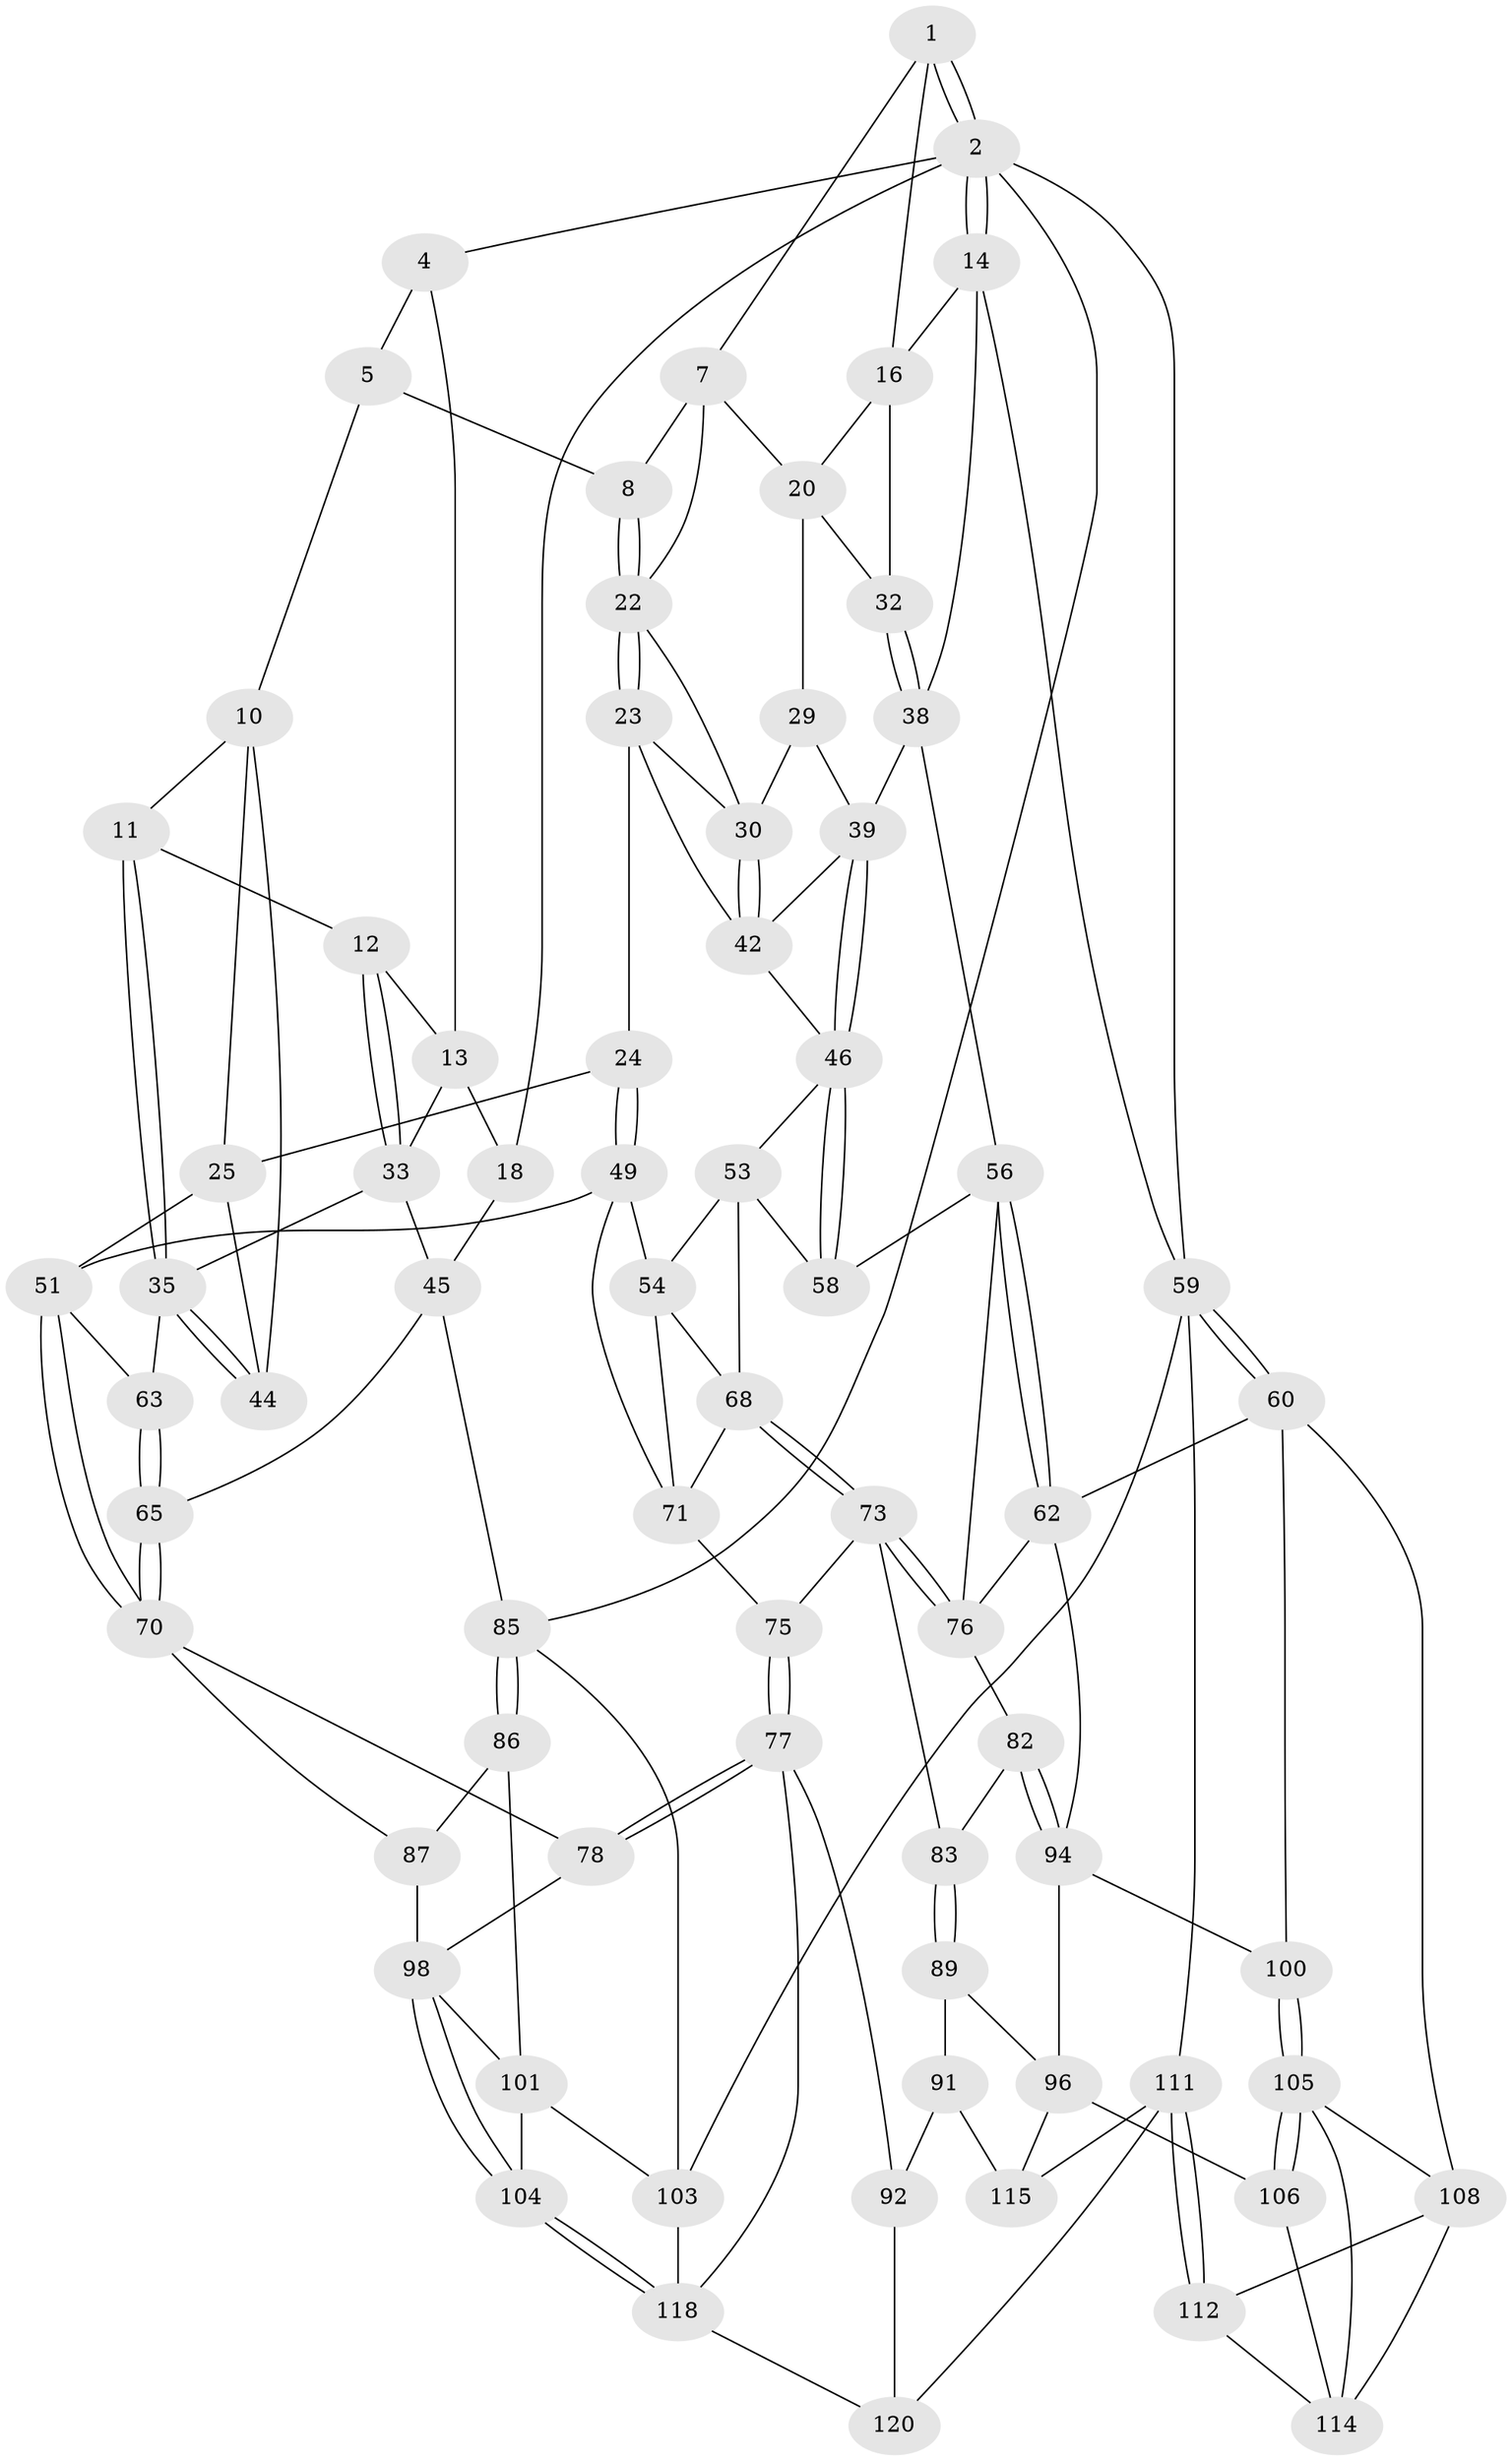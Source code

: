 // original degree distribution, {3: 0.024390243902439025, 6: 0.22764227642276422, 4: 0.23577235772357724, 5: 0.5121951219512195}
// Generated by graph-tools (version 1.1) at 2025/11/02/27/25 16:11:54]
// undirected, 72 vertices, 160 edges
graph export_dot {
graph [start="1"]
  node [color=gray90,style=filled];
  1 [pos="+0.7264807592668686+0",super="+6"];
  2 [pos="+1+0",super="+3"];
  4 [pos="+0.2126123570731121+0"];
  5 [pos="+0.31365013146905113+0",super="+9"];
  7 [pos="+0.6845282661826818+0.022943937476610242",super="+21"];
  8 [pos="+0.51828065427506+0.10244616287565979"];
  10 [pos="+0.37233869787931845+0.18355187516702026",super="+26"];
  11 [pos="+0.25216569984799597+0.13698866795830011"];
  12 [pos="+0.23081331917677303+0.11476658871237827"];
  13 [pos="+0.2017647225012083+0",super="+19"];
  14 [pos="+1+0.10731686218823144",super="+15"];
  16 [pos="+0.9547099961891488+0.12912616553221154",super="+17"];
  18 [pos="+0+0.21562447218401706"];
  20 [pos="+0.7223834349423127+0.13758051437731128",super="+28"];
  22 [pos="+0.5512342896991123+0.21277674749122175",super="+27"];
  23 [pos="+0.5372070414676214+0.29276091860737324",super="+34"];
  24 [pos="+0.5158373783494012+0.29742918959289566"];
  25 [pos="+0.4552962527672175+0.2971130965991489",super="+48"];
  29 [pos="+0.7344032852206372+0.17910951821087448"];
  30 [pos="+0.6875045195994085+0.22938104068899",super="+31"];
  32 [pos="+0.8319123236208271+0.2111859854055603"];
  33 [pos="+0.0964923700354527+0.2245722924243062",super="+37"];
  35 [pos="+0.22865312206713279+0.3507758290512477",super="+36"];
  38 [pos="+0.8527255209655202+0.320885413786547",super="+41"];
  39 [pos="+0.7782530701878679+0.3347912679286088",super="+40"];
  42 [pos="+0.6673481516021067+0.2974127874693325",super="+43"];
  44 [pos="+0.27111119199417627+0.3329589849602249"];
  45 [pos="+0+0.4899692892876109",super="+67"];
  46 [pos="+0.765982417145724+0.35543412200278884",super="+47"];
  49 [pos="+0.49003649748847294+0.4625961758594689",super="+50"];
  51 [pos="+0.41120737637111326+0.5080282721420877",super="+52"];
  53 [pos="+0.612133442719977+0.39352238040720566",super="+64"];
  54 [pos="+0.5929234417105219+0.42974602145466995",super="+55"];
  56 [pos="+0.9666648974528492+0.5513302710628035",super="+57"];
  58 [pos="+0.7393458319314661+0.44204586726152734"];
  59 [pos="+1+0.5874852665437613",super="+110"];
  60 [pos="+1+0.5918541278625998",super="+61"];
  62 [pos="+0.9878635454704031+0.568595351656369",super="+80"];
  63 [pos="+0.22023414109432454+0.383157262694581"];
  65 [pos="+0.2589578785069665+0.5404887931180351",super="+66"];
  68 [pos="+0.6240346108952339+0.5203864030453085",super="+69"];
  70 [pos="+0.2760745231299801+0.5495380023377947",super="+79"];
  71 [pos="+0.556864278869126+0.507620844957952",super="+72"];
  73 [pos="+0.6365820260369273+0.5864644263040413",super="+74"];
  75 [pos="+0.5298268927948877+0.622814054165215"];
  76 [pos="+0.6722119026081653+0.5838396202785578",super="+81"];
  77 [pos="+0.4259549533492131+0.7871329603681829",super="+93"];
  78 [pos="+0.3122750060283766+0.6741634128616126"];
  82 [pos="+0.758734071791438+0.6871295074710734"];
  83 [pos="+0.7576772514914082+0.6875094576513671",super="+84"];
  85 [pos="+0+0.6099409229579302",super="+97"];
  86 [pos="+0.027802149660992086+0.7137554331368586"];
  87 [pos="+0.16978795371816685+0.6091008816579794",super="+88"];
  89 [pos="+0.6355324081956789+0.7820688959633855",super="+90"];
  91 [pos="+0.603916818422167+0.8076601991013914",super="+116"];
  92 [pos="+0.5858129088273161+0.8106585552226816",super="+117"];
  94 [pos="+0.7696377546841834+0.6912099183368853",super="+95"];
  96 [pos="+0.6672701584259596+0.8099422652068436",super="+107"];
  98 [pos="+0.18667088419042582+0.8121237303673873",super="+99"];
  100 [pos="+0.803081872920453+0.7962336925513988"];
  101 [pos="+0.07479419099870066+0.7533053929800411",super="+102"];
  103 [pos="+0+0.9034987561652805",super="+123"];
  104 [pos="+0.24052327416357416+0.9600875719061152"];
  105 [pos="+0.8095799111281281+0.8371731969680435",super="+109"];
  106 [pos="+0.7778424032886915+0.8902616959473001"];
  108 [pos="+1+0.6670364792975756",super="+113"];
  111 [pos="+1+1",super="+122"];
  112 [pos="+1+1"];
  114 [pos="+0.9378446453349985+0.8866768527470075",super="+119"];
  115 [pos="+0.73402841245725+0.9400389400303658"];
  118 [pos="+0.3261130236865041+1",super="+121"];
  120 [pos="+0.42971207429569197+1"];
  1 -- 2;
  1 -- 2;
  1 -- 16;
  1 -- 7;
  2 -- 14;
  2 -- 14;
  2 -- 18;
  2 -- 4;
  2 -- 85;
  2 -- 59;
  4 -- 5;
  4 -- 13;
  5 -- 8;
  5 -- 10;
  7 -- 8;
  7 -- 20;
  7 -- 22;
  8 -- 22;
  8 -- 22;
  10 -- 11;
  10 -- 25;
  10 -- 44;
  11 -- 12;
  11 -- 35;
  11 -- 35;
  12 -- 13;
  12 -- 33;
  12 -- 33;
  13 -- 33;
  13 -- 18;
  14 -- 59;
  14 -- 16;
  14 -- 38;
  16 -- 32;
  16 -- 20;
  18 -- 45;
  20 -- 32;
  20 -- 29;
  22 -- 23;
  22 -- 23;
  22 -- 30;
  23 -- 24;
  23 -- 42;
  23 -- 30;
  24 -- 25;
  24 -- 49;
  24 -- 49;
  25 -- 51;
  25 -- 44;
  29 -- 30;
  29 -- 39;
  30 -- 42;
  30 -- 42;
  32 -- 38;
  32 -- 38;
  33 -- 35;
  33 -- 45;
  35 -- 44;
  35 -- 44;
  35 -- 63;
  38 -- 39;
  38 -- 56;
  39 -- 46;
  39 -- 46;
  39 -- 42;
  42 -- 46;
  45 -- 85;
  45 -- 65;
  46 -- 58;
  46 -- 58;
  46 -- 53;
  49 -- 51;
  49 -- 54;
  49 -- 71;
  51 -- 70;
  51 -- 70;
  51 -- 63;
  53 -- 54;
  53 -- 58;
  53 -- 68;
  54 -- 68;
  54 -- 71;
  56 -- 62;
  56 -- 62;
  56 -- 58;
  56 -- 76;
  59 -- 60;
  59 -- 60;
  59 -- 111;
  59 -- 103;
  60 -- 108;
  60 -- 100;
  60 -- 62;
  62 -- 94;
  62 -- 76;
  63 -- 65;
  63 -- 65;
  65 -- 70;
  65 -- 70;
  68 -- 73;
  68 -- 73;
  68 -- 71;
  70 -- 78;
  70 -- 87;
  71 -- 75;
  73 -- 76;
  73 -- 76;
  73 -- 75;
  73 -- 83;
  75 -- 77;
  75 -- 77;
  76 -- 82;
  77 -- 78;
  77 -- 78;
  77 -- 92;
  77 -- 118;
  78 -- 98;
  82 -- 83;
  82 -- 94;
  82 -- 94;
  83 -- 89 [weight=2];
  83 -- 89;
  85 -- 86;
  85 -- 86;
  85 -- 103 [weight=2];
  86 -- 87;
  86 -- 101;
  87 -- 98;
  89 -- 96;
  89 -- 91;
  91 -- 92 [weight=2];
  91 -- 115;
  92 -- 120;
  94 -- 96;
  94 -- 100;
  96 -- 106;
  96 -- 115;
  98 -- 104;
  98 -- 104;
  98 -- 101;
  100 -- 105;
  100 -- 105;
  101 -- 104;
  101 -- 103;
  103 -- 118;
  104 -- 118;
  104 -- 118;
  105 -- 106;
  105 -- 106;
  105 -- 114;
  105 -- 108;
  106 -- 114;
  108 -- 112;
  108 -- 114;
  111 -- 112;
  111 -- 112;
  111 -- 120;
  111 -- 115;
  112 -- 114;
  118 -- 120;
}
